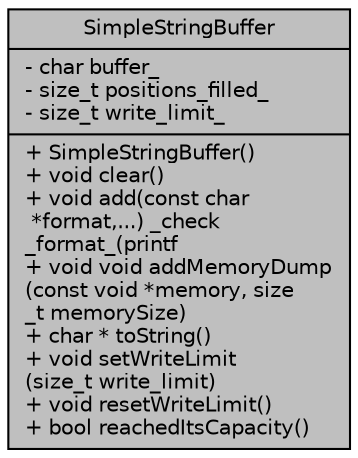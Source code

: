 digraph "SimpleStringBuffer"
{
 // LATEX_PDF_SIZE
  edge [fontname="Helvetica",fontsize="10",labelfontname="Helvetica",labelfontsize="10"];
  node [fontname="Helvetica",fontsize="10",shape=record];
  Node1 [label="{SimpleStringBuffer\n|- char buffer_\l- size_t positions_filled_\l- size_t write_limit_\l|+  SimpleStringBuffer()\l+ void clear()\l+ void add(const char\l *format,...) _check\l_format_(printf\l+ void void addMemoryDump\l(const void *memory, size\l_t memorySize)\l+ char * toString()\l+ void setWriteLimit\l(size_t write_limit)\l+ void resetWriteLimit()\l+ bool reachedItsCapacity()\l}",height=0.2,width=0.4,color="black", fillcolor="grey75", style="filled", fontcolor="black",tooltip=" "];
}
